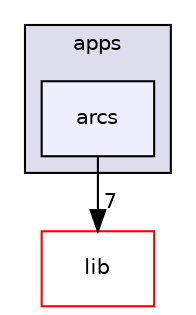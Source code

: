 digraph "src/apps/arcs" {
  compound=true
  node [ fontsize="10", fontname="Helvetica"];
  edge [ labelfontsize="10", labelfontname="Helvetica"];
  subgraph clusterdir_53adf0b982dc8545998aae3f283a5a58 {
    graph [ bgcolor="#ddddee", pencolor="black", label="apps" fontname="Helvetica", fontsize="10", URL="dir_53adf0b982dc8545998aae3f283a5a58.html"]
  dir_9d57877765a5f7518044495a2b92a647 [shape=box, label="arcs", style="filled", fillcolor="#eeeeff", pencolor="black", URL="dir_9d57877765a5f7518044495a2b92a647.html"];
  }
  dir_c85d3e3c5052e9ad9ce18c6863244a25 [shape=box label="lib" fillcolor="white" style="filled" color="red" URL="dir_c85d3e3c5052e9ad9ce18c6863244a25.html"];
  dir_9d57877765a5f7518044495a2b92a647->dir_c85d3e3c5052e9ad9ce18c6863244a25 [headlabel="7", labeldistance=1.5 headhref="dir_000002_000006.html"];
}
